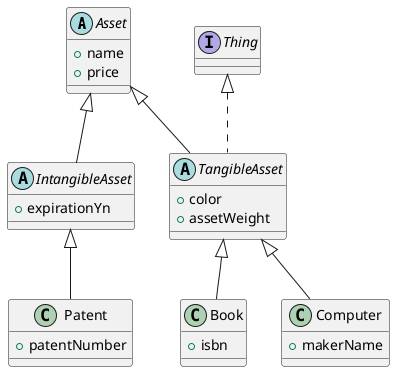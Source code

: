 @startuml
'https://plantuml.com/class-diagram

abstract class Asset {
  +name
  +price
}

abstract class IntangibleAsset extends Asset{
  +expirationYn
}

abstract class TangibleAsset extends Asset implements Thing {
  +color
  +assetWeight
}

class Book extends TangibleAsset {
  +isbn
}

class Computer extends TangibleAsset {
  +makerName
}

class Patent extends IntangibleAsset {
  +patentNumber
}

interface Thing {

}


@enduml